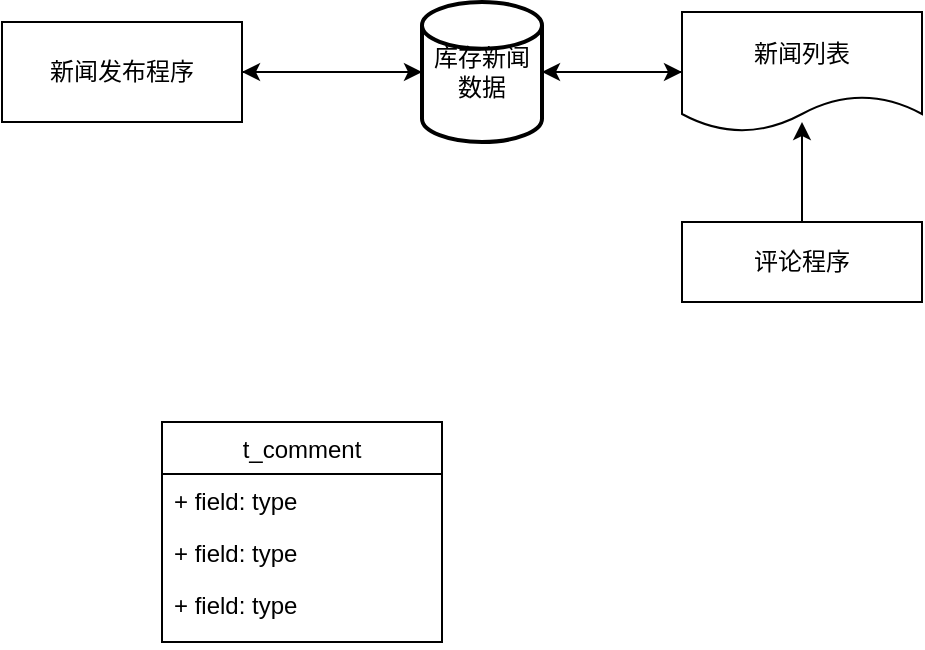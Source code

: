 <mxfile version="14.1.8" type="github">
  <diagram id="Dfps_Fmr8r8mb_qPsQiZ" name="Page-1">
    <mxGraphModel dx="782" dy="437" grid="1" gridSize="10" guides="1" tooltips="1" connect="1" arrows="1" fold="1" page="1" pageScale="1" pageWidth="827" pageHeight="1169" math="0" shadow="0">
      <root>
        <mxCell id="0" />
        <mxCell id="1" parent="0" />
        <mxCell id="2-pZd122izWrCZcBYu4D-6" style="edgeStyle=orthogonalEdgeStyle;rounded=0;orthogonalLoop=1;jettySize=auto;html=1;exitX=1;exitY=0.5;exitDx=0;exitDy=0;entryX=0;entryY=0.5;entryDx=0;entryDy=0;entryPerimeter=0;" parent="1" source="2-pZd122izWrCZcBYu4D-4" target="2-pZd122izWrCZcBYu4D-5" edge="1">
          <mxGeometry relative="1" as="geometry" />
        </mxCell>
        <mxCell id="2-pZd122izWrCZcBYu4D-4" value="新闻发布程序" style="rounded=0;whiteSpace=wrap;html=1;" parent="1" vertex="1">
          <mxGeometry x="90" y="90" width="120" height="50" as="geometry" />
        </mxCell>
        <mxCell id="2-pZd122izWrCZcBYu4D-8" style="edgeStyle=orthogonalEdgeStyle;rounded=0;orthogonalLoop=1;jettySize=auto;html=1;exitX=0;exitY=0.5;exitDx=0;exitDy=0;exitPerimeter=0;entryX=1;entryY=0.5;entryDx=0;entryDy=0;" parent="1" source="2-pZd122izWrCZcBYu4D-5" target="2-pZd122izWrCZcBYu4D-4" edge="1">
          <mxGeometry relative="1" as="geometry" />
        </mxCell>
        <mxCell id="2-pZd122izWrCZcBYu4D-11" style="edgeStyle=orthogonalEdgeStyle;rounded=0;orthogonalLoop=1;jettySize=auto;html=1;exitX=1;exitY=0.5;exitDx=0;exitDy=0;exitPerimeter=0;entryX=0;entryY=0.5;entryDx=0;entryDy=0;" parent="1" source="2-pZd122izWrCZcBYu4D-5" target="2-pZd122izWrCZcBYu4D-10" edge="1">
          <mxGeometry relative="1" as="geometry" />
        </mxCell>
        <mxCell id="2-pZd122izWrCZcBYu4D-5" value="库存新闻数据" style="strokeWidth=2;html=1;shape=mxgraph.flowchart.database;whiteSpace=wrap;" parent="1" vertex="1">
          <mxGeometry x="300" y="80" width="60" height="70" as="geometry" />
        </mxCell>
        <mxCell id="2-pZd122izWrCZcBYu4D-13" style="edgeStyle=orthogonalEdgeStyle;rounded=0;orthogonalLoop=1;jettySize=auto;html=1;entryX=1;entryY=0.5;entryDx=0;entryDy=0;entryPerimeter=0;" parent="1" source="2-pZd122izWrCZcBYu4D-10" target="2-pZd122izWrCZcBYu4D-5" edge="1">
          <mxGeometry relative="1" as="geometry" />
        </mxCell>
        <mxCell id="2-pZd122izWrCZcBYu4D-10" value="新闻列表" style="shape=document;whiteSpace=wrap;html=1;boundedLbl=1;" parent="1" vertex="1">
          <mxGeometry x="430" y="85" width="120" height="60" as="geometry" />
        </mxCell>
        <mxCell id="2-pZd122izWrCZcBYu4D-15" style="edgeStyle=orthogonalEdgeStyle;rounded=0;orthogonalLoop=1;jettySize=auto;html=1;entryX=0.5;entryY=0.917;entryDx=0;entryDy=0;entryPerimeter=0;" parent="1" source="2-pZd122izWrCZcBYu4D-14" target="2-pZd122izWrCZcBYu4D-10" edge="1">
          <mxGeometry relative="1" as="geometry" />
        </mxCell>
        <mxCell id="2-pZd122izWrCZcBYu4D-14" value="评论程序" style="rounded=0;whiteSpace=wrap;html=1;" parent="1" vertex="1">
          <mxGeometry x="430" y="190" width="120" height="40" as="geometry" />
        </mxCell>
        <mxCell id="7xvP9piOw0jpGMDChiuA-1" value="t_comment" style="swimlane;fontStyle=0;childLayout=stackLayout;horizontal=1;startSize=26;fillColor=none;horizontalStack=0;resizeParent=1;resizeParentMax=0;resizeLast=0;collapsible=1;marginBottom=0;" vertex="1" parent="1">
          <mxGeometry x="170" y="290" width="140" height="110" as="geometry" />
        </mxCell>
        <mxCell id="7xvP9piOw0jpGMDChiuA-2" value="+ field: type" style="text;strokeColor=none;fillColor=none;align=left;verticalAlign=top;spacingLeft=4;spacingRight=4;overflow=hidden;rotatable=0;points=[[0,0.5],[1,0.5]];portConstraint=eastwest;" vertex="1" parent="7xvP9piOw0jpGMDChiuA-1">
          <mxGeometry y="26" width="140" height="26" as="geometry" />
        </mxCell>
        <mxCell id="7xvP9piOw0jpGMDChiuA-3" value="+ field: type" style="text;strokeColor=none;fillColor=none;align=left;verticalAlign=top;spacingLeft=4;spacingRight=4;overflow=hidden;rotatable=0;points=[[0,0.5],[1,0.5]];portConstraint=eastwest;" vertex="1" parent="7xvP9piOw0jpGMDChiuA-1">
          <mxGeometry y="52" width="140" height="26" as="geometry" />
        </mxCell>
        <mxCell id="7xvP9piOw0jpGMDChiuA-4" value="+ field: type" style="text;strokeColor=none;fillColor=none;align=left;verticalAlign=top;spacingLeft=4;spacingRight=4;overflow=hidden;rotatable=0;points=[[0,0.5],[1,0.5]];portConstraint=eastwest;" vertex="1" parent="7xvP9piOw0jpGMDChiuA-1">
          <mxGeometry y="78" width="140" height="32" as="geometry" />
        </mxCell>
      </root>
    </mxGraphModel>
  </diagram>
</mxfile>
